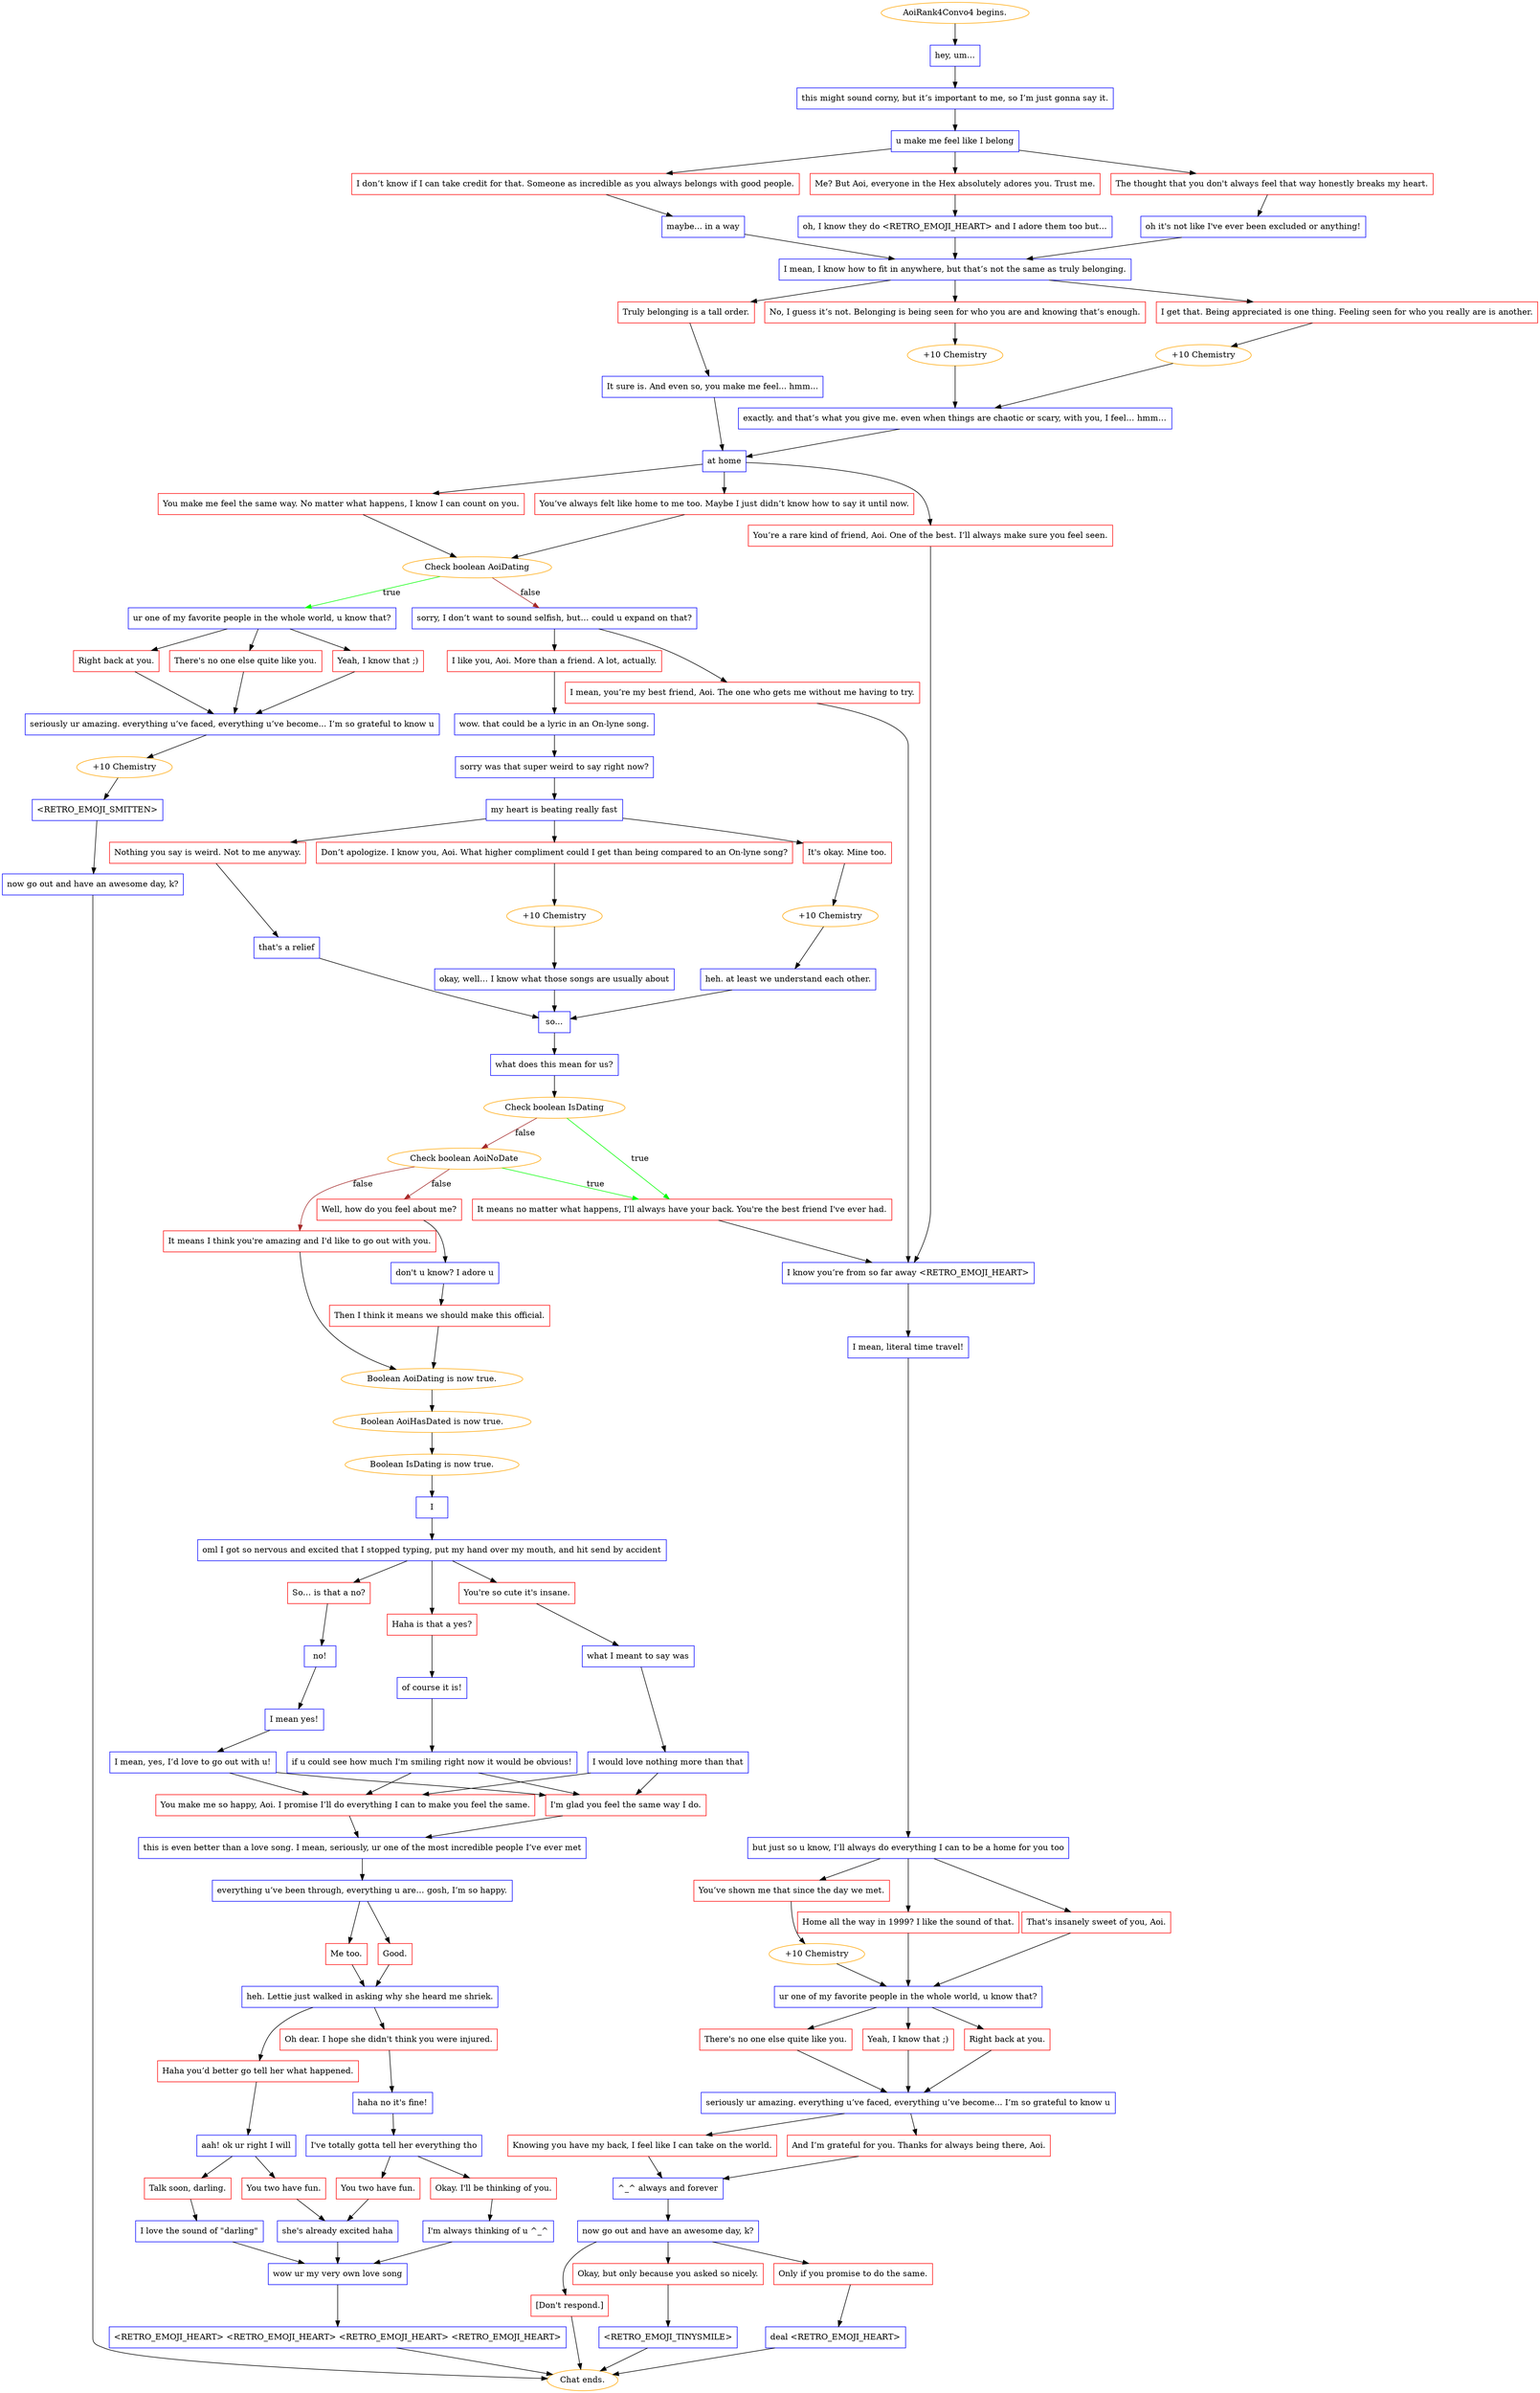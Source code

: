 digraph {
	"AoiRank4Convo4 begins." [color=orange];
		"AoiRank4Convo4 begins." -> 2556;
	2556 [label="hey, um...",shape=box,color=blue];
		2556 -> 2557;
	2557 [label="this might sound corny, but it’s important to me, so I’m just gonna say it.",shape=box,color=blue];
		2557 -> 2558;
	2558 [label="u make me feel like I belong",shape=box,color=blue];
		2558 -> 2559;
		2558 -> 2561;
		2558 -> 2563;
	2559 [label="I don’t know if I can take credit for that. Someone as incredible as you always belongs with good people.",shape=box,color=red];
		2559 -> 2560;
	2561 [label="Me? But Aoi, everyone in the Hex absolutely adores you. Trust me.",shape=box,color=red];
		2561 -> 2562;
	2563 [label="The thought that you don't always feel that way honestly breaks my heart.",shape=box,color=red];
		2563 -> 2564;
	2560 [label="maybe... in a way",shape=box,color=blue];
		2560 -> 2565;
	2562 [label="oh, I know they do <RETRO_EMOJI_HEART> and I adore them too but...",shape=box,color=blue];
		2562 -> 2565;
	2564 [label="oh it's not like I've ever been excluded or anything!",shape=box,color=blue];
		2564 -> 2565;
	2565 [label="I mean, I know how to fit in anywhere, but that’s not the same as truly belonging.",shape=box,color=blue];
		2565 -> 2566;
		2565 -> 2567;
		2565 -> 2568;
	2566 [label="I get that. Being appreciated is one thing. Feeling seen for who you really are is another.",shape=box,color=red];
		2566 -> 2569;
	2567 [label="No, I guess it’s not. Belonging is being seen for who you are and knowing that’s enough.",shape=box,color=red];
		2567 -> 2570;
	2568 [label="Truly belonging is a tall order.",shape=box,color=red];
		2568 -> 2571;
	2569 [label="+10 Chemistry",color=orange];
		2569 -> 2572;
	2570 [label="+10 Chemistry",color=orange];
		2570 -> 2572;
	2571 [label="It sure is. And even so, you make me feel... hmm...",shape=box,color=blue];
		2571 -> 2573;
	2572 [label="exactly. and that’s what you give me. even when things are chaotic or scary, with you, I feel… hmm…",shape=box,color=blue];
		2572 -> 2573;
	2573 [label="at home",shape=box,color=blue];
		2573 -> 2574;
		2573 -> 2575;
		2573 -> 2576;
	2574 [label="You’ve always felt like home to me too. Maybe I just didn’t know how to say it until now.",shape=box,color=red];
		2574 -> 3812;
	2575 [label="You make me feel the same way. No matter what happens, I know I can count on you.",shape=box,color=red];
		2575 -> 3812;
	2576 [label="You’re a rare kind of friend, Aoi. One of the best. I’ll always make sure you feel seen.",shape=box,color=red];
		2576 -> 2581;
	3812 [label="Check boolean AoiDating",color=orange];
		3812 -> 3814 [label=true,color=green];
		3812 -> 3813 [label=false,color=brown];
	2581 [label="I know you’re from so far away <RETRO_EMOJI_HEART>",shape=box,color=blue];
		2581 -> 2584;
	3814 [label="ur one of my favorite people in the whole world, u know that?",shape=box,color=blue];
		3814 -> 3815;
		3814 -> 3816;
		3814 -> 3817;
	3813 [label="sorry, I don’t want to sound selfish, but… could u expand on that?",shape=box,color=blue];
		3813 -> 2578;
		3813 -> 2579;
	2584 [label="I mean, literal time travel!",shape=box,color=blue];
		2584 -> 2585;
	3815 [label="Right back at you.",shape=box,color=red];
		3815 -> j2153393559;
	3816 [label="There's no one else quite like you.",shape=box,color=red];
		3816 -> j2153393559;
	3817 [label="Yeah, I know that ;)",shape=box,color=red];
		3817 -> j2153393559;
	2578 [label="I like you, Aoi. More than a friend. A lot, actually.",shape=box,color=red];
		2578 -> 2580;
	2579 [label="I mean, you’re my best friend, Aoi. The one who gets me without me having to try.",shape=box,color=red];
		2579 -> 2581;
	2585 [label="but just so u know, I’ll always do everything I can to be a home for you too",shape=box,color=blue];
		2585 -> 2589;
		2585 -> 2590;
		2585 -> 2591;
	j2153393559 [label="seriously ur amazing. everything u’ve faced, everything u’ve become... I’m so grateful to know u",shape=box,color=blue];
		j2153393559 -> j2419009152;
	2580 [label="wow. that could be a lyric in an On-lyne song.",shape=box,color=blue];
		2580 -> 2582;
	2589 [label="You’ve shown me that since the day we met.",shape=box,color=red];
		2589 -> 2596;
	2590 [label="Home all the way in 1999? I like the sound of that.",shape=box,color=red];
		2590 -> 2597;
	2591 [label="That's insanely sweet of you, Aoi.",shape=box,color=red];
		2591 -> 2597;
	j2419009152 [label="+10 Chemistry",color=orange];
		j2419009152 -> j1935015677;
	2582 [label="sorry was that super weird to say right now?",shape=box,color=blue];
		2582 -> 2583;
	2596 [label="+10 Chemistry",color=orange];
		2596 -> 2597;
	2597 [label="ur one of my favorite people in the whole world, u know that?",shape=box,color=blue];
		2597 -> 2600;
		2597 -> 2601;
		2597 -> 2602;
	j1935015677 [label="<RETRO_EMOJI_SMITTEN>",shape=box,color=blue];
		j1935015677 -> j1191102902;
	2583 [label="my heart is beating really fast",shape=box,color=blue];
		2583 -> 2586;
		2583 -> 2587;
		2583 -> 2588;
	2600 [label="Right back at you.",shape=box,color=red];
		2600 -> 2612;
	2601 [label="There's no one else quite like you.",shape=box,color=red];
		2601 -> 2612;
	2602 [label="Yeah, I know that ;)",shape=box,color=red];
		2602 -> 2612;
	j1191102902 [label="now go out and have an awesome day, k?",shape=box,color=blue];
		j1191102902 -> "Chat ends.";
	2586 [label="Don’t apologize. I know you, Aoi. What higher compliment could I get than being compared to an On-lyne song?",shape=box,color=red];
		2586 -> 2592;
	2587 [label="It's okay. Mine too.",shape=box,color=red];
		2587 -> 2595;
	2588 [label="Nothing you say is weird. Not to me anyway.",shape=box,color=red];
		2588 -> 2598;
	2612 [label="seriously ur amazing. everything u’ve faced, everything u’ve become... I’m so grateful to know u",shape=box,color=blue];
		2612 -> 2613;
		2612 -> 2614;
	"Chat ends." [color=orange];
	2592 [label="+10 Chemistry",color=orange];
		2592 -> 2593;
	2595 [label="+10 Chemistry",color=orange];
		2595 -> 2594;
	2598 [label="that's a relief",shape=box,color=blue];
		2598 -> 2599;
	2613 [label="Knowing you have my back, I feel like I can take on the world.",shape=box,color=red];
		2613 -> 2615;
	2614 [label="And I’m grateful for you. Thanks for always being there, Aoi.",shape=box,color=red];
		2614 -> 2615;
	2593 [label="okay, well… I know what those songs are usually about",shape=box,color=blue];
		2593 -> 2599;
	2594 [label="heh. at least we understand each other.",shape=box,color=blue];
		2594 -> 2599;
	2599 [label="so...",shape=box,color=blue];
		2599 -> 3834;
	2615 [label="^_^ always and forever",shape=box,color=blue];
		2615 -> 2616;
	3834 [label="what does this mean for us?",shape=box,color=blue];
		3834 -> 3215;
	2616 [label="now go out and have an awesome day, k?",shape=box,color=blue];
		2616 -> 2619;
		2616 -> 2618;
		2616 -> 2617;
	3215 [label="Check boolean IsDating",color=orange];
		3215 -> 2604 [label=true,color=green];
		3215 -> 3203 [label=false,color=brown];
	2619 [label="Okay, but only because you asked so nicely.",shape=box,color=red];
		2619 -> j1589091153;
	2618 [label="Only if you promise to do the same.",shape=box,color=red];
		2618 -> j1315345325;
	2617 [label="[Don't respond.]",shape=box,color=red];
		2617 -> "Chat ends.";
	2604 [label="It means no matter what happens, I'll always have your back. You're the best friend I've ever had.",shape=box,color=red];
		2604 -> 2581;
	3203 [label="Check boolean AoiNoDate",color=orange];
		3203 -> 2604 [label=true,color=green];
		3203 -> 2605 [label=false,color=brown];
		3203 -> 2606 [label=false,color=brown];
	j1589091153 [label="<RETRO_EMOJI_TINYSMILE>",shape=box,color=blue];
		j1589091153 -> "Chat ends.";
	j1315345325 [label="deal <RETRO_EMOJI_HEART>",shape=box,color=blue];
		j1315345325 -> "Chat ends.";
	2605 [label="It means I think you're amazing and I'd like to go out with you.",shape=box,color=red];
		2605 -> 2609;
	2606 [label="Well, how do you feel about me?",shape=box,color=red];
		2606 -> 2607;
	2609 [label="Boolean AoiDating is now true.",color=orange];
		2609 -> 2610;
	2607 [label="don't u know? I adore u",shape=box,color=blue];
		2607 -> 2608;
	2610 [label="Boolean AoiHasDated is now true.",color=orange];
		2610 -> 2611;
	2608 [label="Then I think it means we should make this official.",shape=box,color=red];
		2608 -> 2609;
	2611 [label="Boolean IsDating is now true.",color=orange];
		2611 -> 2625;
	2625 [label="I",shape=box,color=blue];
		2625 -> 2626;
	2626 [label="oml I got so nervous and excited that I stopped typing, put my hand over my mouth, and hit send by accident",shape=box,color=blue];
		2626 -> 2627;
		2626 -> 2628;
		2626 -> 2629;
	2627 [label="Haha is that a yes?",shape=box,color=red];
		2627 -> 2630;
	2628 [label="You're so cute it's insane.",shape=box,color=red];
		2628 -> 2632;
	2629 [label="So… is that a no?",shape=box,color=red];
		2629 -> 2634;
	2630 [label="of course it is!",shape=box,color=blue];
		2630 -> 2631;
	2632 [label="what I meant to say was",shape=box,color=blue];
		2632 -> 2633;
	2634 [label="no!",shape=box,color=blue];
		2634 -> 2635;
	2631 [label="if u could see how much I'm smiling right now it would be obvious!",shape=box,color=blue];
		2631 -> 2637;
		2631 -> 2638;
	2633 [label="I would love nothing more than that",shape=box,color=blue];
		2633 -> 2637;
		2633 -> 2638;
	2635 [label="I mean yes!",shape=box,color=blue];
		2635 -> 2636;
	2637 [label="I'm glad you feel the same way I do.",shape=box,color=red];
		2637 -> 2639;
	2638 [label="You make me so happy, Aoi. I promise I’ll do everything I can to make you feel the same.",shape=box,color=red];
		2638 -> 2639;
	2636 [label="I mean, yes, I’d love to go out with u!",shape=box,color=blue];
		2636 -> 2637;
		2636 -> 2638;
	2639 [label="this is even better than a love song. I mean, seriously, ur one of the most incredible people I’ve ever met",shape=box,color=blue];
		2639 -> 2640;
	2640 [label="everything u’ve been through, everything u are… gosh, I’m so happy.",shape=box,color=blue];
		2640 -> 2641;
		2640 -> 2642;
	2641 [label="Good.",shape=box,color=red];
		2641 -> 2643;
	2642 [label="Me too.",shape=box,color=red];
		2642 -> 2643;
	2643 [label="heh. Lettie just walked in asking why she heard me shriek.",shape=box,color=blue];
		2643 -> 2644;
		2643 -> 2645;
	2644 [label="Oh dear. I hope she didn't think you were injured.",shape=box,color=red];
		2644 -> 2646;
	2645 [label="Haha you’d better go tell her what happened.",shape=box,color=red];
		2645 -> 2647;
	2646 [label="haha no it's fine!",shape=box,color=blue];
		2646 -> 2648;
	2647 [label="aah! ok ur right I will",shape=box,color=blue];
		2647 -> 2649;
		2647 -> 2650;
	2648 [label="I've totally gotta tell her everything tho",shape=box,color=blue];
		2648 -> 2651;
		2648 -> 2652;
	2649 [label="You two have fun.",shape=box,color=red];
		2649 -> j3785714523;
	2650 [label="Talk soon, darling.",shape=box,color=red];
		2650 -> j1520823817;
	2651 [label="You two have fun.",shape=box,color=red];
		2651 -> j3785714523;
	2652 [label="Okay. I'll be thinking of you.",shape=box,color=red];
		2652 -> j122454758;
	j3785714523 [label="she's already excited haha",shape=box,color=blue];
		j3785714523 -> j256862827;
	j1520823817 [label="I love the sound of \"darling\"",shape=box,color=blue];
		j1520823817 -> j256862827;
	j122454758 [label="I'm always thinking of u ^_^",shape=box,color=blue];
		j122454758 -> j256862827;
	j256862827 [label="wow ur my very own love song",shape=box,color=blue];
		j256862827 -> j3055390229;
	j3055390229 [label="<RETRO_EMOJI_HEART> <RETRO_EMOJI_HEART> <RETRO_EMOJI_HEART> <RETRO_EMOJI_HEART>",shape=box,color=blue];
		j3055390229 -> "Chat ends.";
}